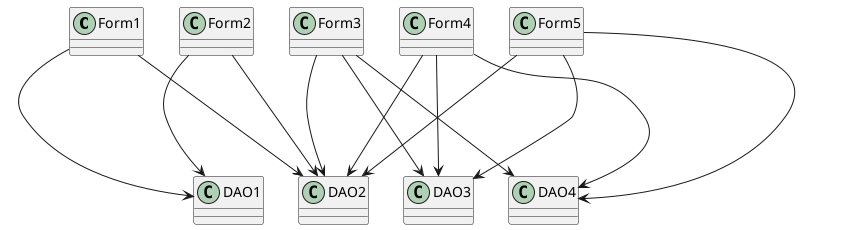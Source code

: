 @startuml 

skinparam DefaultFontName PingFangSC-Regular

together {
    class Form1 
    class Form2
    class Form3 
    class Form4
    class Form5
}

together {
    class DAO1 
    class DAO2
    class DAO3 
    class DAO4
}

Form1 ---> DAO1
Form1 ---> DAO2
Form2 ---> DAO1
Form2 ---> DAO2
Form3 ---> DAO2
Form3 ---> DAO3
Form3 ---> DAO4
Form4 ---> DAO2
Form4 ---> DAO3
Form4 ---> DAO4
Form5 ---> DAO2
Form5 ---> DAO3
Form5 ---> DAO4



@enduml